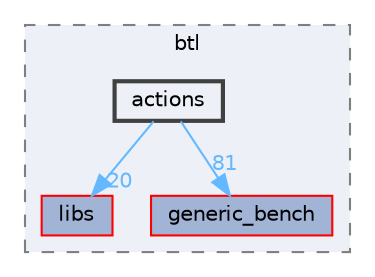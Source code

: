 digraph "external/taskflow/3rd-party/eigen-3.3.7/bench/btl/actions"
{
 // LATEX_PDF_SIZE
  bgcolor="transparent";
  edge [fontname=Helvetica,fontsize=10,labelfontname=Helvetica,labelfontsize=10];
  node [fontname=Helvetica,fontsize=10,shape=box,height=0.2,width=0.4];
  compound=true
  subgraph clusterdir_028b176b860c4ef359c36cd852fb7d45 {
    graph [ bgcolor="#edf0f7", pencolor="grey50", label="btl", fontname=Helvetica,fontsize=10 style="filled,dashed", URL="dir_028b176b860c4ef359c36cd852fb7d45.html",tooltip=""]
  dir_363e6e8488608242c914f85677b37f06 [label="libs", fillcolor="#a2b4d6", color="red", style="filled", URL="dir_363e6e8488608242c914f85677b37f06.html",tooltip=""];
  dir_67b07a53b6f43e6e09846caa95aa8959 [label="generic_bench", fillcolor="#a2b4d6", color="red", style="filled", URL="dir_67b07a53b6f43e6e09846caa95aa8959.html",tooltip=""];
  dir_62e7ada8e036e3e9b12b4354b79081d2 [label="actions", fillcolor="#edf0f7", color="grey25", style="filled,bold", URL="dir_62e7ada8e036e3e9b12b4354b79081d2.html",tooltip=""];
  }
  dir_62e7ada8e036e3e9b12b4354b79081d2->dir_363e6e8488608242c914f85677b37f06 [headlabel="20", labeldistance=1.5 headhref="dir_000016_000447.html" href="dir_000016_000447.html" color="steelblue1" fontcolor="steelblue1"];
  dir_62e7ada8e036e3e9b12b4354b79081d2->dir_67b07a53b6f43e6e09846caa95aa8959 [headlabel="81", labeldistance=1.5 headhref="dir_000016_000347.html" href="dir_000016_000347.html" color="steelblue1" fontcolor="steelblue1"];
}
